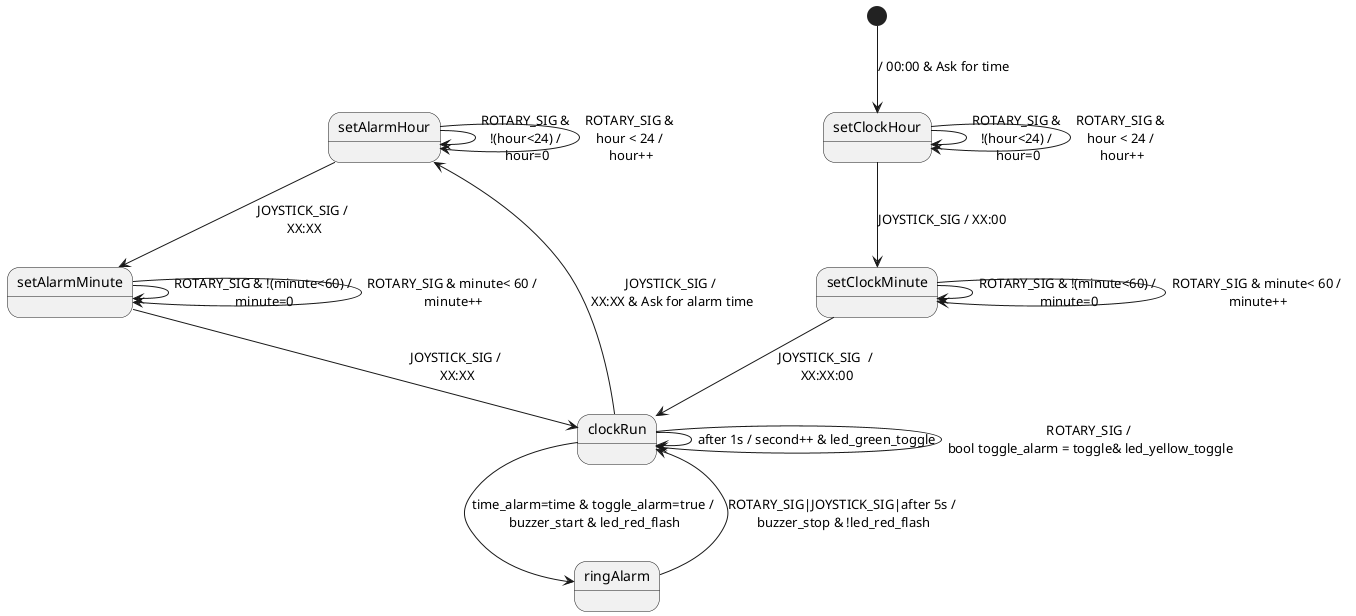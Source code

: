 @startuml

state setAlarmHour
state setAlarmMinute
state ringAlarm

[*] --> setClockHour : / 00:00 & Ask for time

setClockHour --> setClockHour : ROTARY_SIG & \n!(hour<24) / \nhour=0 
setClockHour --> setClockHour : ROTARY_SIG & \nhour < 24 / \nhour++ 
setClockHour --> setClockMinute : JOYSTICK_SIG / XX:00
setClockMinute --> setClockMinute : ROTARY_SIG & !(minute<60) / \nminute=0
setClockMinute --> setClockMinute : ROTARY_SIG & minute< 60 / \nminute++
setClockMinute --> clockRun : JOYSTICK_SIG  / \nXX:XX:00


clockRun --> setAlarmHour : JOYSTICK_SIG / \nXX:XX & Ask for alarm time


setAlarmHour --> setAlarmHour : ROTARY_SIG & \n!(hour<24) / \nhour=0 
setAlarmHour --> setAlarmHour : ROTARY_SIG & \nhour < 24 / \nhour++ 
setAlarmHour --> setAlarmMinute : JOYSTICK_SIG / \nXX:XX
setAlarmMinute --> setAlarmMinute : ROTARY_SIG & !(minute<60) / \nminute=0
setAlarmMinute --> setAlarmMinute : ROTARY_SIG & minute< 60 / \nminute++

setAlarmMinute --> clockRun : JOYSTICK_SIG / \nXX:XX


clockRun --> ringAlarm : time_alarm=time & toggle_alarm=true / \nbuzzer_start & led_red_flash
ringAlarm --> clockRun : ROTARY_SIG|JOYSTICK_SIG|after 5s / \nbuzzer_stop & !led_red_flash
clockRun --> clockRun : after 1s / second++ & led_green_toggle
clockRun --> clockRun : ROTARY_SIG / \nbool toggle_alarm = toggle& led_yellow_toggle




@enduml